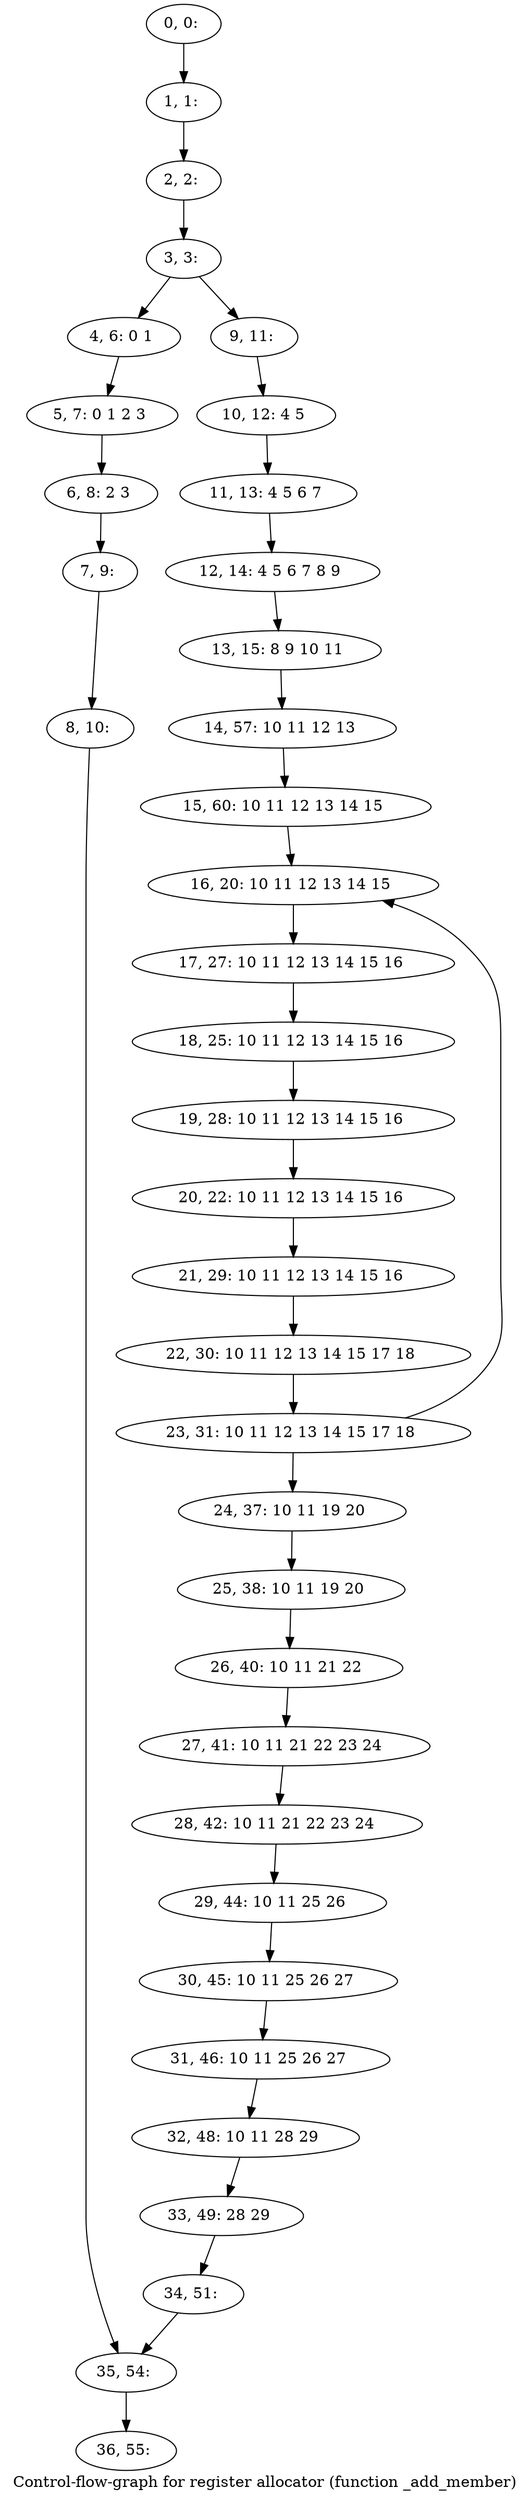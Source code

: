 digraph G {
graph [label="Control-flow-graph for register allocator (function _add_member)"]
0[label="0, 0: "];
1[label="1, 1: "];
2[label="2, 2: "];
3[label="3, 3: "];
4[label="4, 6: 0 1 "];
5[label="5, 7: 0 1 2 3 "];
6[label="6, 8: 2 3 "];
7[label="7, 9: "];
8[label="8, 10: "];
9[label="9, 11: "];
10[label="10, 12: 4 5 "];
11[label="11, 13: 4 5 6 7 "];
12[label="12, 14: 4 5 6 7 8 9 "];
13[label="13, 15: 8 9 10 11 "];
14[label="14, 57: 10 11 12 13 "];
15[label="15, 60: 10 11 12 13 14 15 "];
16[label="16, 20: 10 11 12 13 14 15 "];
17[label="17, 27: 10 11 12 13 14 15 16 "];
18[label="18, 25: 10 11 12 13 14 15 16 "];
19[label="19, 28: 10 11 12 13 14 15 16 "];
20[label="20, 22: 10 11 12 13 14 15 16 "];
21[label="21, 29: 10 11 12 13 14 15 16 "];
22[label="22, 30: 10 11 12 13 14 15 17 18 "];
23[label="23, 31: 10 11 12 13 14 15 17 18 "];
24[label="24, 37: 10 11 19 20 "];
25[label="25, 38: 10 11 19 20 "];
26[label="26, 40: 10 11 21 22 "];
27[label="27, 41: 10 11 21 22 23 24 "];
28[label="28, 42: 10 11 21 22 23 24 "];
29[label="29, 44: 10 11 25 26 "];
30[label="30, 45: 10 11 25 26 27 "];
31[label="31, 46: 10 11 25 26 27 "];
32[label="32, 48: 10 11 28 29 "];
33[label="33, 49: 28 29 "];
34[label="34, 51: "];
35[label="35, 54: "];
36[label="36, 55: "];
0->1 ;
1->2 ;
2->3 ;
3->4 ;
3->9 ;
4->5 ;
5->6 ;
6->7 ;
7->8 ;
8->35 ;
9->10 ;
10->11 ;
11->12 ;
12->13 ;
13->14 ;
14->15 ;
15->16 ;
16->17 ;
17->18 ;
18->19 ;
19->20 ;
20->21 ;
21->22 ;
22->23 ;
23->24 ;
23->16 ;
24->25 ;
25->26 ;
26->27 ;
27->28 ;
28->29 ;
29->30 ;
30->31 ;
31->32 ;
32->33 ;
33->34 ;
34->35 ;
35->36 ;
}
